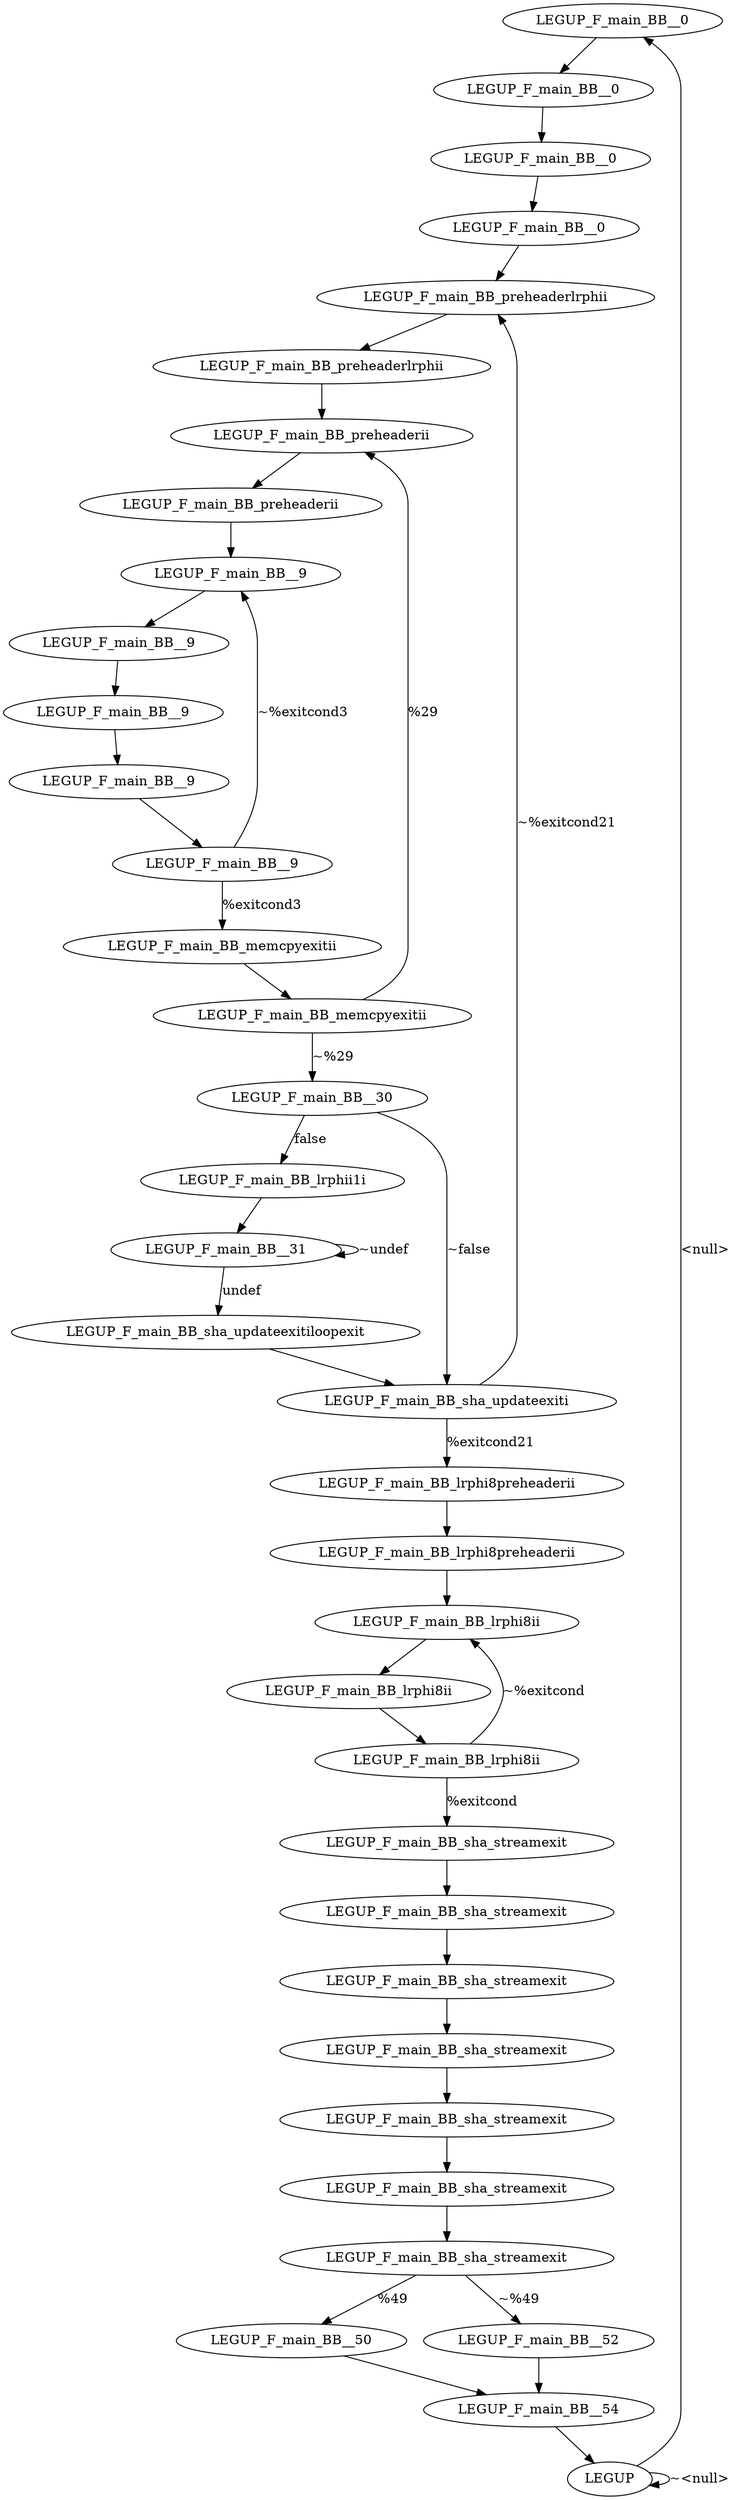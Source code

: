 digraph {
Node0x3172230[label="LEGUP_F_main_BB__0"];
Node0x3172090[label="LEGUP"];
Node0x3172090 -> Node0x3172230[label="<null>"];
Node0x3172090 -> Node0x3172090[label="~<null>"];
Node0x3172300[label="LEGUP_F_main_BB__0"];
Node0x3172230 -> Node0x3172300;
Node0x31723d0[label="LEGUP_F_main_BB__0"];
Node0x3172300 -> Node0x31723d0;
Node0x3179b90[label="LEGUP_F_main_BB__0"];
Node0x31723d0 -> Node0x3179b90;
Node0x3179c60[label="LEGUP_F_main_BB_preheaderlrphii"];
Node0x3179b90 -> Node0x3179c60;
Node0x3179d30[label="LEGUP_F_main_BB_preheaderlrphii"];
Node0x3179c60 -> Node0x3179d30;
Node0x3179e00[label="LEGUP_F_main_BB_preheaderii"];
Node0x3179d30 -> Node0x3179e00;
Node0x3179ed0[label="LEGUP_F_main_BB_preheaderii"];
Node0x3179e00 -> Node0x3179ed0;
Node0x3179fa0[label="LEGUP_F_main_BB__9"];
Node0x3179ed0 -> Node0x3179fa0;
Node0x317a070[label="LEGUP_F_main_BB__9"];
Node0x3179fa0 -> Node0x317a070;
Node0x317a140[label="LEGUP_F_main_BB__9"];
Node0x317a070 -> Node0x317a140;
Node0x317a210[label="LEGUP_F_main_BB__9"];
Node0x317a140 -> Node0x317a210;
Node0x317a2e0[label="LEGUP_F_main_BB__9"];
Node0x317a210 -> Node0x317a2e0;
Node0x3174b50[label="LEGUP_F_main_BB_memcpyexitii"];
Node0x317a2e0 -> Node0x3174b50[label="%exitcond3"];
Node0x317a2e0 -> Node0x3179fa0[label="~%exitcond3"];
Node0x3174c20[label="LEGUP_F_main_BB_memcpyexitii"];
Node0x3174b50 -> Node0x3174c20;
Node0x3174c20 -> Node0x3179e00[label="%29"];
Node0x3174cf0[label="LEGUP_F_main_BB__30"];
Node0x3174c20 -> Node0x3174cf0[label="~%29"];
Node0x3174dc0[label="LEGUP_F_main_BB_lrphii1i"];
Node0x3174cf0 -> Node0x3174dc0[label="false"];
Node0x3175030[label="LEGUP_F_main_BB_sha_updateexiti"];
Node0x3174cf0 -> Node0x3175030[label="~false"];
Node0x3174e90[label="LEGUP_F_main_BB__31"];
Node0x3174dc0 -> Node0x3174e90;
Node0x3174f60[label="LEGUP_F_main_BB_sha_updateexitiloopexit"];
Node0x3174e90 -> Node0x3174f60[label="undef"];
Node0x3174e90 -> Node0x3174e90[label="~undef"];
Node0x3174f60 -> Node0x3175030;
Node0x3175100[label="LEGUP_F_main_BB_lrphi8preheaderii"];
Node0x3175030 -> Node0x3175100[label="%exitcond21"];
Node0x3175030 -> Node0x3179c60[label="~%exitcond21"];
Node0x31751d0[label="LEGUP_F_main_BB_lrphi8preheaderii"];
Node0x3175100 -> Node0x31751d0;
Node0x31752a0[label="LEGUP_F_main_BB_lrphi8ii"];
Node0x31751d0 -> Node0x31752a0;
Node0x3175370[label="LEGUP_F_main_BB_lrphi8ii"];
Node0x31752a0 -> Node0x3175370;
Node0x3175440[label="LEGUP_F_main_BB_lrphi8ii"];
Node0x3175370 -> Node0x3175440;
Node0x3175510[label="LEGUP_F_main_BB_sha_streamexit"];
Node0x3175440 -> Node0x3175510[label="%exitcond"];
Node0x3175440 -> Node0x31752a0[label="~%exitcond"];
Node0x31755e0[label="LEGUP_F_main_BB_sha_streamexit"];
Node0x3175510 -> Node0x31755e0;
Node0x31756b0[label="LEGUP_F_main_BB_sha_streamexit"];
Node0x31755e0 -> Node0x31756b0;
Node0x3175780[label="LEGUP_F_main_BB_sha_streamexit"];
Node0x31756b0 -> Node0x3175780;
Node0x3175850[label="LEGUP_F_main_BB_sha_streamexit"];
Node0x3175780 -> Node0x3175850;
Node0x3175920[label="LEGUP_F_main_BB_sha_streamexit"];
Node0x3175850 -> Node0x3175920;
Node0x3175a30[label="LEGUP_F_main_BB_sha_streamexit"];
Node0x3175920 -> Node0x3175a30;
Node0x3175b40[label="LEGUP_F_main_BB__50"];
Node0x3175a30 -> Node0x3175b40[label="%49"];
Node0x3175c50[label="LEGUP_F_main_BB__52"];
Node0x3175a30 -> Node0x3175c50[label="~%49"];
Node0x3175d60[label="LEGUP_F_main_BB__54"];
Node0x3175b40 -> Node0x3175d60;
Node0x3175c50 -> Node0x3175d60;
Node0x3175d60 -> Node0x3172090;
}
